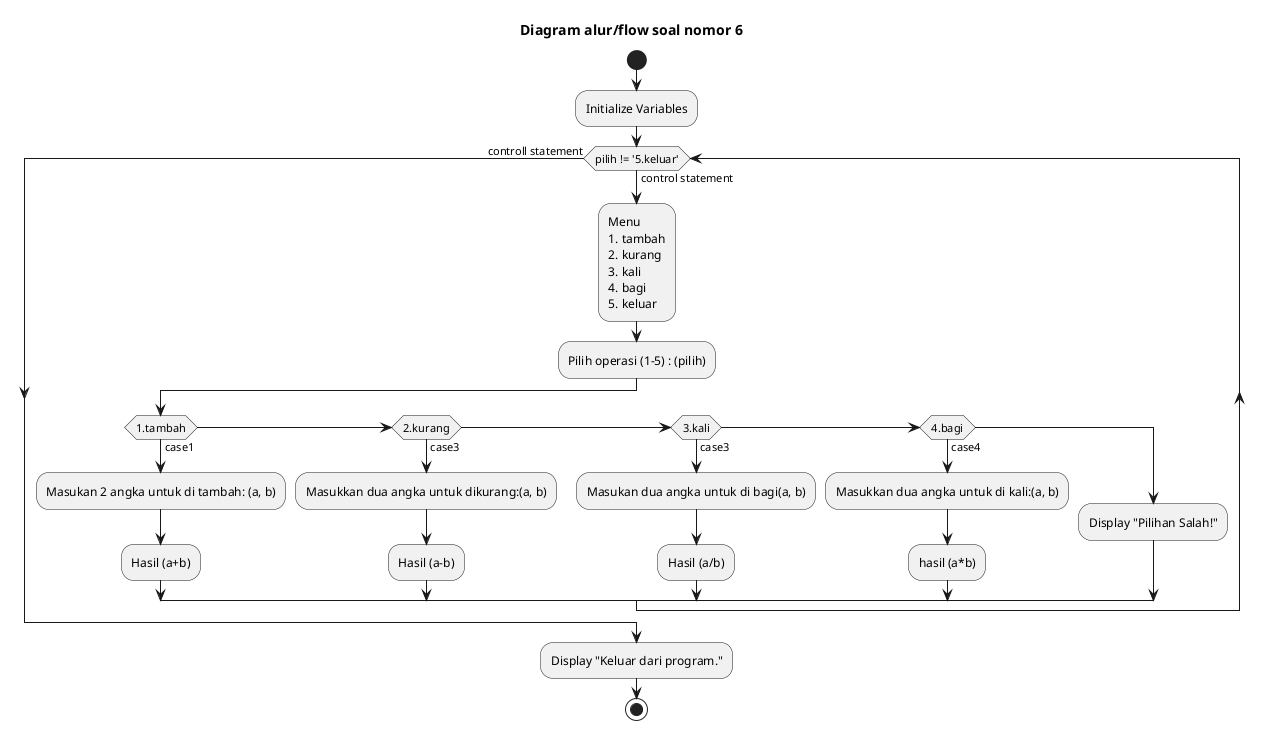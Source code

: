 @startuml soal6.cpp

title Diagram alur/flow soal nomor 6
start
:Initialize Variables;
while (pilih != '5.keluar') is (control statement)
:Menu
1. tambah
2. kurang
3. kali
4. bagi
5. keluar;
    :Pilih operasi (1-5) : (pilih);
if  (1.tambah) then (case1)
    :Masukan 2 angka untuk di tambah: (a, b);
    :Hasil (a+b);
else if (2.kurang) then (case3)
    :Masukkan dua angka untuk dikurang:(a, b);
    :Hasil (a-b);
else if (3.kali) then (case3)
    :Masukan dua angka untuk di bagi(a, b);
    :Hasil (a/b);
else if (4.bagi) then (case4)
    :Masukkan dua angka untuk di kali:(a, b);
    :hasil (a*b);
else
    :Display "Pilihan Salah!";
    endif
endwhile (controll statement)
:Display "Keluar dari program.";
stop
@enduml

